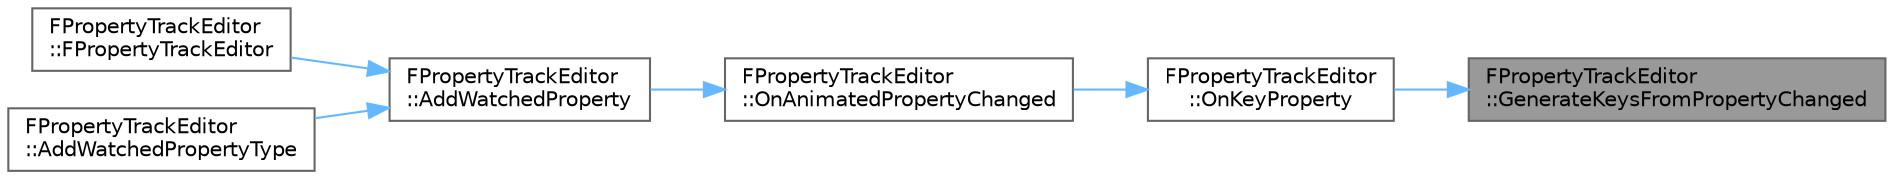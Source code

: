 digraph "FPropertyTrackEditor::GenerateKeysFromPropertyChanged"
{
 // INTERACTIVE_SVG=YES
 // LATEX_PDF_SIZE
  bgcolor="transparent";
  edge [fontname=Helvetica,fontsize=10,labelfontname=Helvetica,labelfontsize=10];
  node [fontname=Helvetica,fontsize=10,shape=box,height=0.2,width=0.4];
  rankdir="RL";
  Node1 [id="Node000001",label="FPropertyTrackEditor\l::GenerateKeysFromPropertyChanged",height=0.2,width=0.4,color="gray40", fillcolor="grey60", style="filled", fontcolor="black",tooltip="Generates keys based on the new value from the property property change parameters."];
  Node1 -> Node2 [id="edge1_Node000001_Node000002",dir="back",color="steelblue1",style="solid",tooltip=" "];
  Node2 [id="Node000002",label="FPropertyTrackEditor\l::OnKeyProperty",height=0.2,width=0.4,color="grey40", fillcolor="white", style="filled",URL="$d2/ddf/classFPropertyTrackEditor.html#ae15f459bca140aa8ce2705a416f88b8a",tooltip="Adds a key based on a property change."];
  Node2 -> Node3 [id="edge2_Node000002_Node000003",dir="back",color="steelblue1",style="solid",tooltip=" "];
  Node3 [id="Node000003",label="FPropertyTrackEditor\l::OnAnimatedPropertyChanged",height=0.2,width=0.4,color="grey40", fillcolor="white", style="filled",URL="$d2/ddf/classFPropertyTrackEditor.html#adc7b3cca3d97597e16ba4deab8be7417",tooltip="Called by the details panel when an animatable property changes."];
  Node3 -> Node4 [id="edge3_Node000003_Node000004",dir="back",color="steelblue1",style="solid",tooltip=" "];
  Node4 [id="Node000004",label="FPropertyTrackEditor\l::AddWatchedProperty",height=0.2,width=0.4,color="grey40", fillcolor="white", style="filled",URL="$d2/ddf/classFPropertyTrackEditor.html#addad71aaf1e74ae332f42fec7a938ac7",tooltip="Adds a callback for property changes for the supplied property type name."];
  Node4 -> Node5 [id="edge4_Node000004_Node000005",dir="back",color="steelblue1",style="solid",tooltip=" "];
  Node5 [id="Node000005",label="FPropertyTrackEditor\l::FPropertyTrackEditor",height=0.2,width=0.4,color="grey40", fillcolor="white", style="filled",URL="$d2/ddf/classFPropertyTrackEditor.html#a3d57dad4004201f09a928e2ce3dfb7b7",tooltip="Constructor."];
  Node4 -> Node6 [id="edge5_Node000004_Node000006",dir="back",color="steelblue1",style="solid",tooltip=" "];
  Node6 [id="Node000006",label="FPropertyTrackEditor\l::AddWatchedPropertyType",height=0.2,width=0.4,color="grey40", fillcolor="white", style="filled",URL="$d2/ddf/classFPropertyTrackEditor.html#a76daa7a3a3094f1413e00136f235d481",tooltip="Adds a callback for property changes for the supplied property type name."];
}
